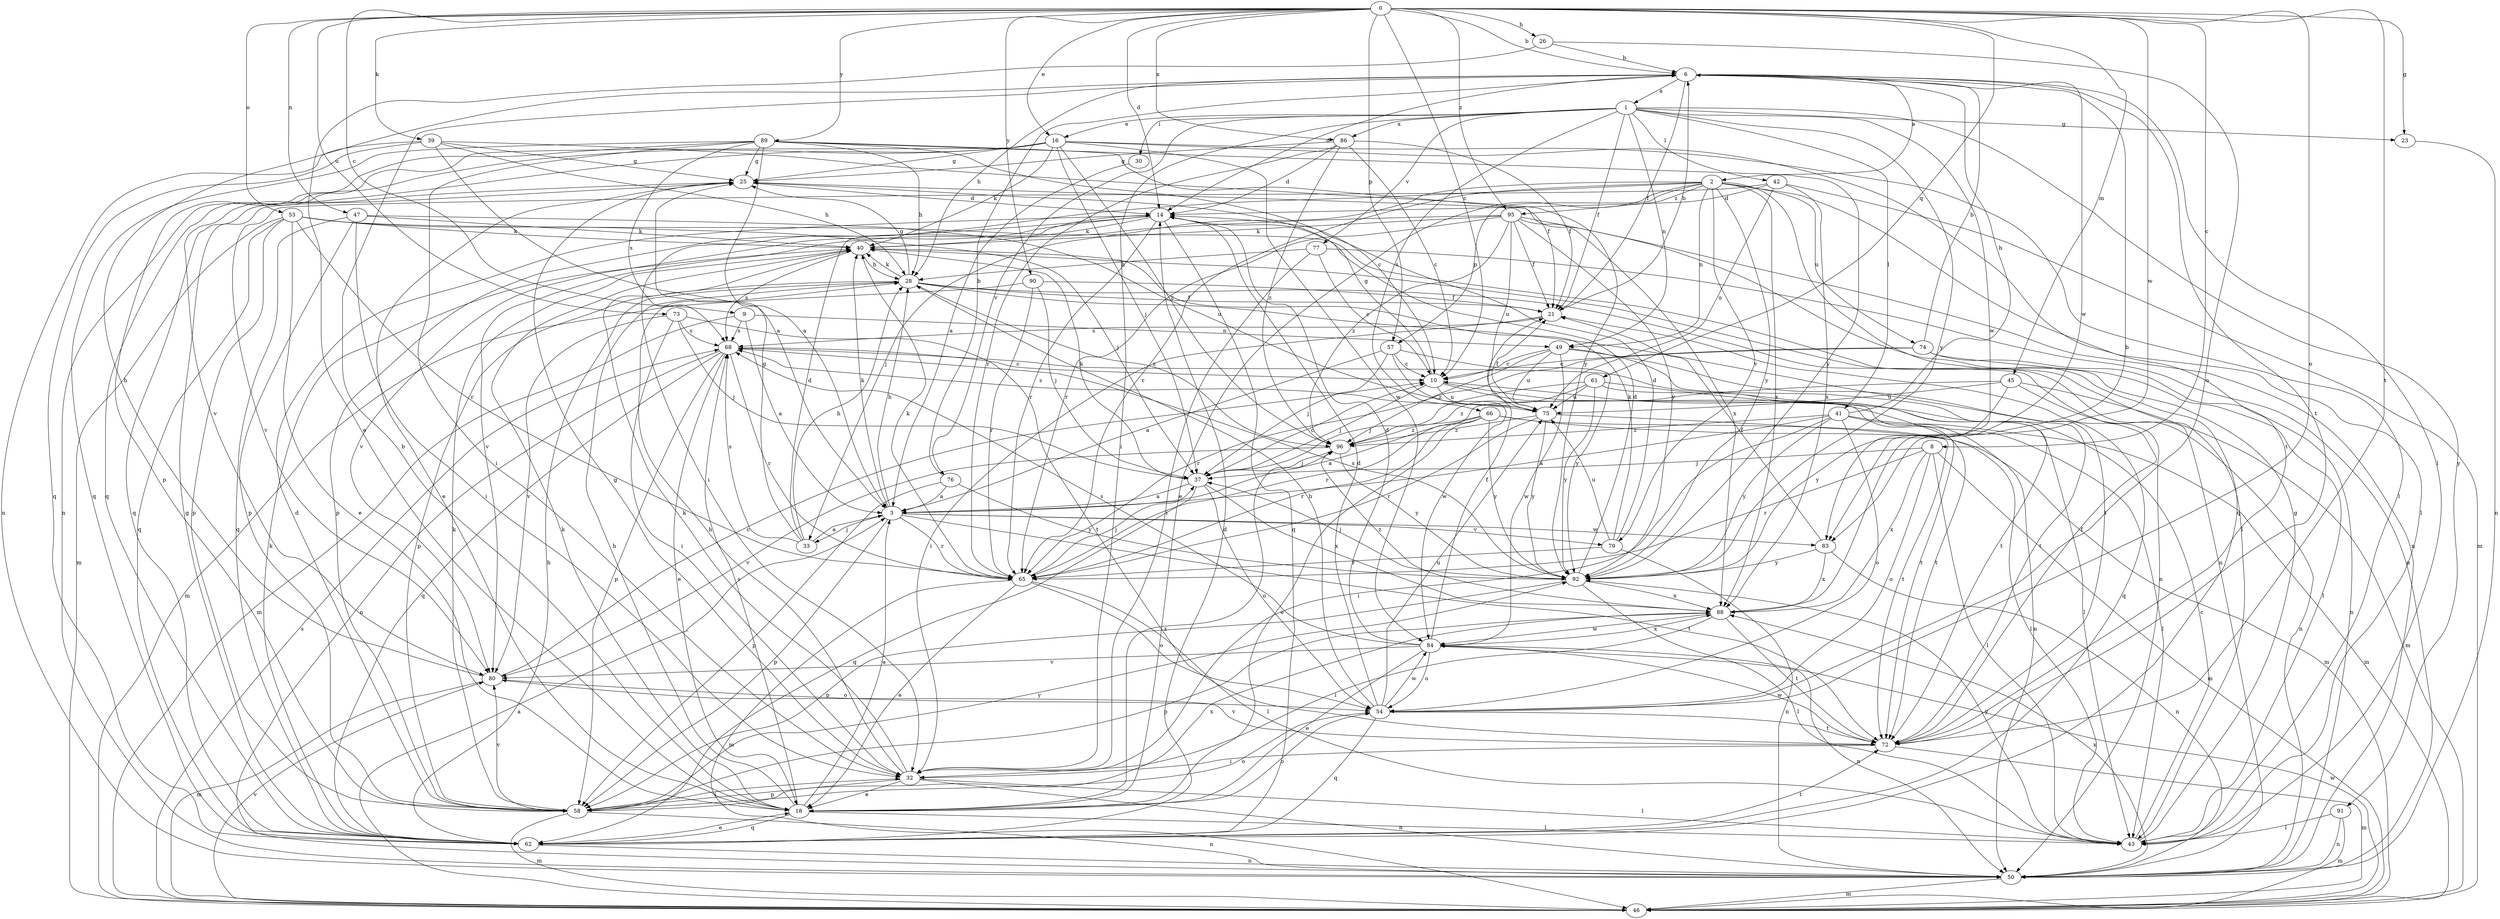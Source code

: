 strict digraph  {
0;
1;
2;
3;
6;
8;
9;
10;
14;
16;
18;
21;
23;
25;
26;
28;
30;
32;
33;
37;
39;
40;
41;
42;
43;
45;
46;
47;
49;
50;
53;
54;
57;
58;
61;
62;
65;
66;
68;
72;
73;
74;
75;
76;
77;
79;
80;
83;
84;
86;
88;
89;
90;
91;
92;
95;
96;
0 -> 6  [label=b];
0 -> 8  [label=c];
0 -> 9  [label=c];
0 -> 10  [label=c];
0 -> 14  [label=d];
0 -> 16  [label=e];
0 -> 23  [label=g];
0 -> 26  [label=h];
0 -> 39  [label=k];
0 -> 45  [label=m];
0 -> 47  [label=n];
0 -> 53  [label=o];
0 -> 54  [label=o];
0 -> 57  [label=p];
0 -> 61  [label=q];
0 -> 72  [label=t];
0 -> 73  [label=u];
0 -> 83  [label=w];
0 -> 86  [label=x];
0 -> 89  [label=y];
0 -> 90  [label=y];
0 -> 95  [label=z];
1 -> 16  [label=e];
1 -> 21  [label=f];
1 -> 23  [label=g];
1 -> 30  [label=i];
1 -> 32  [label=i];
1 -> 41  [label=l];
1 -> 42  [label=l];
1 -> 49  [label=n];
1 -> 66  [label=s];
1 -> 76  [label=v];
1 -> 77  [label=v];
1 -> 83  [label=w];
1 -> 86  [label=x];
1 -> 91  [label=y];
1 -> 92  [label=y];
2 -> 18  [label=e];
2 -> 32  [label=i];
2 -> 33  [label=j];
2 -> 43  [label=l];
2 -> 49  [label=n];
2 -> 57  [label=p];
2 -> 62  [label=q];
2 -> 65  [label=r];
2 -> 74  [label=u];
2 -> 79  [label=v];
2 -> 88  [label=x];
2 -> 92  [label=y];
2 -> 95  [label=z];
3 -> 28  [label=h];
3 -> 33  [label=j];
3 -> 40  [label=k];
3 -> 58  [label=p];
3 -> 65  [label=r];
3 -> 72  [label=t];
3 -> 79  [label=v];
3 -> 83  [label=w];
6 -> 1  [label=a];
6 -> 2  [label=a];
6 -> 14  [label=d];
6 -> 21  [label=f];
6 -> 28  [label=h];
6 -> 43  [label=l];
6 -> 72  [label=t];
6 -> 83  [label=w];
8 -> 37  [label=j];
8 -> 43  [label=l];
8 -> 46  [label=m];
8 -> 54  [label=o];
8 -> 65  [label=r];
8 -> 88  [label=x];
9 -> 3  [label=a];
9 -> 46  [label=m];
9 -> 49  [label=n];
9 -> 68  [label=s];
10 -> 25  [label=g];
10 -> 37  [label=j];
10 -> 50  [label=n];
10 -> 72  [label=t];
10 -> 75  [label=u];
14 -> 40  [label=k];
14 -> 58  [label=p];
14 -> 62  [label=q];
14 -> 65  [label=r];
14 -> 80  [label=v];
16 -> 25  [label=g];
16 -> 37  [label=j];
16 -> 40  [label=k];
16 -> 43  [label=l];
16 -> 50  [label=n];
16 -> 62  [label=q];
16 -> 72  [label=t];
16 -> 80  [label=v];
16 -> 84  [label=w];
16 -> 96  [label=z];
18 -> 3  [label=a];
18 -> 6  [label=b];
18 -> 28  [label=h];
18 -> 40  [label=k];
18 -> 43  [label=l];
18 -> 54  [label=o];
18 -> 62  [label=q];
18 -> 68  [label=s];
18 -> 96  [label=z];
21 -> 6  [label=b];
21 -> 32  [label=i];
21 -> 68  [label=s];
23 -> 50  [label=n];
25 -> 14  [label=d];
25 -> 18  [label=e];
25 -> 62  [label=q];
26 -> 6  [label=b];
26 -> 18  [label=e];
26 -> 54  [label=o];
28 -> 21  [label=f];
28 -> 25  [label=g];
28 -> 40  [label=k];
28 -> 50  [label=n];
28 -> 58  [label=p];
28 -> 72  [label=t];
28 -> 96  [label=z];
30 -> 3  [label=a];
32 -> 18  [label=e];
32 -> 25  [label=g];
32 -> 28  [label=h];
32 -> 40  [label=k];
32 -> 43  [label=l];
32 -> 50  [label=n];
32 -> 58  [label=p];
33 -> 3  [label=a];
33 -> 14  [label=d];
33 -> 25  [label=g];
33 -> 28  [label=h];
33 -> 68  [label=s];
37 -> 3  [label=a];
37 -> 10  [label=c];
37 -> 40  [label=k];
37 -> 54  [label=o];
37 -> 62  [label=q];
37 -> 88  [label=x];
39 -> 3  [label=a];
39 -> 25  [label=g];
39 -> 28  [label=h];
39 -> 50  [label=n];
39 -> 62  [label=q];
39 -> 92  [label=y];
40 -> 28  [label=h];
40 -> 50  [label=n];
40 -> 68  [label=s];
41 -> 3  [label=a];
41 -> 6  [label=b];
41 -> 32  [label=i];
41 -> 43  [label=l];
41 -> 46  [label=m];
41 -> 54  [label=o];
41 -> 92  [label=y];
41 -> 96  [label=z];
42 -> 14  [label=d];
42 -> 46  [label=m];
42 -> 75  [label=u];
42 -> 80  [label=v];
42 -> 88  [label=x];
43 -> 10  [label=c];
43 -> 25  [label=g];
43 -> 92  [label=y];
45 -> 46  [label=m];
45 -> 50  [label=n];
45 -> 65  [label=r];
45 -> 75  [label=u];
45 -> 92  [label=y];
46 -> 3  [label=a];
46 -> 68  [label=s];
46 -> 80  [label=v];
46 -> 84  [label=w];
47 -> 32  [label=i];
47 -> 40  [label=k];
47 -> 58  [label=p];
47 -> 62  [label=q];
47 -> 75  [label=u];
49 -> 10  [label=c];
49 -> 62  [label=q];
49 -> 72  [label=t];
49 -> 75  [label=u];
49 -> 84  [label=w];
49 -> 96  [label=z];
50 -> 46  [label=m];
50 -> 88  [label=x];
53 -> 18  [label=e];
53 -> 37  [label=j];
53 -> 40  [label=k];
53 -> 43  [label=l];
53 -> 46  [label=m];
53 -> 58  [label=p];
53 -> 62  [label=q];
53 -> 65  [label=r];
54 -> 14  [label=d];
54 -> 28  [label=h];
54 -> 62  [label=q];
54 -> 72  [label=t];
54 -> 75  [label=u];
54 -> 84  [label=w];
57 -> 3  [label=a];
57 -> 10  [label=c];
57 -> 37  [label=j];
57 -> 84  [label=w];
57 -> 92  [label=y];
58 -> 14  [label=d];
58 -> 32  [label=i];
58 -> 40  [label=k];
58 -> 46  [label=m];
58 -> 50  [label=n];
58 -> 54  [label=o];
58 -> 80  [label=v];
58 -> 88  [label=x];
58 -> 92  [label=y];
61 -> 37  [label=j];
61 -> 43  [label=l];
61 -> 72  [label=t];
61 -> 75  [label=u];
61 -> 92  [label=y];
61 -> 96  [label=z];
62 -> 14  [label=d];
62 -> 18  [label=e];
62 -> 25  [label=g];
62 -> 28  [label=h];
62 -> 40  [label=k];
62 -> 50  [label=n];
62 -> 72  [label=t];
65 -> 18  [label=e];
65 -> 37  [label=j];
65 -> 40  [label=k];
65 -> 43  [label=l];
65 -> 46  [label=m];
65 -> 54  [label=o];
66 -> 3  [label=a];
66 -> 18  [label=e];
66 -> 46  [label=m];
66 -> 65  [label=r];
66 -> 72  [label=t];
66 -> 92  [label=y];
66 -> 96  [label=z];
68 -> 10  [label=c];
68 -> 18  [label=e];
68 -> 50  [label=n];
68 -> 58  [label=p];
68 -> 62  [label=q];
68 -> 65  [label=r];
68 -> 72  [label=t];
72 -> 21  [label=f];
72 -> 32  [label=i];
72 -> 46  [label=m];
72 -> 80  [label=v];
72 -> 84  [label=w];
73 -> 32  [label=i];
73 -> 37  [label=j];
73 -> 68  [label=s];
73 -> 72  [label=t];
73 -> 80  [label=v];
74 -> 6  [label=b];
74 -> 10  [label=c];
74 -> 43  [label=l];
74 -> 50  [label=n];
74 -> 65  [label=r];
75 -> 21  [label=f];
75 -> 43  [label=l];
75 -> 65  [label=r];
75 -> 68  [label=s];
75 -> 92  [label=y];
75 -> 96  [label=z];
76 -> 3  [label=a];
76 -> 6  [label=b];
76 -> 58  [label=p];
76 -> 92  [label=y];
77 -> 10  [label=c];
77 -> 28  [label=h];
77 -> 32  [label=i];
77 -> 50  [label=n];
79 -> 14  [label=d];
79 -> 40  [label=k];
79 -> 50  [label=n];
79 -> 65  [label=r];
79 -> 75  [label=u];
80 -> 6  [label=b];
80 -> 10  [label=c];
80 -> 46  [label=m];
80 -> 54  [label=o];
83 -> 21  [label=f];
83 -> 50  [label=n];
83 -> 88  [label=x];
83 -> 92  [label=y];
84 -> 14  [label=d];
84 -> 18  [label=e];
84 -> 21  [label=f];
84 -> 50  [label=n];
84 -> 54  [label=o];
84 -> 68  [label=s];
84 -> 80  [label=v];
84 -> 88  [label=x];
86 -> 10  [label=c];
86 -> 14  [label=d];
86 -> 21  [label=f];
86 -> 25  [label=g];
86 -> 65  [label=r];
86 -> 96  [label=z];
88 -> 6  [label=b];
88 -> 32  [label=i];
88 -> 58  [label=p];
88 -> 72  [label=t];
88 -> 84  [label=w];
88 -> 96  [label=z];
89 -> 3  [label=a];
89 -> 10  [label=c];
89 -> 21  [label=f];
89 -> 25  [label=g];
89 -> 28  [label=h];
89 -> 32  [label=i];
89 -> 58  [label=p];
89 -> 62  [label=q];
89 -> 68  [label=s];
89 -> 92  [label=y];
90 -> 21  [label=f];
90 -> 37  [label=j];
90 -> 46  [label=m];
90 -> 65  [label=r];
91 -> 43  [label=l];
91 -> 46  [label=m];
91 -> 50  [label=n];
92 -> 14  [label=d];
92 -> 37  [label=j];
92 -> 43  [label=l];
92 -> 58  [label=p];
92 -> 68  [label=s];
92 -> 88  [label=x];
95 -> 21  [label=f];
95 -> 40  [label=k];
95 -> 50  [label=n];
95 -> 65  [label=r];
95 -> 75  [label=u];
95 -> 80  [label=v];
95 -> 88  [label=x];
95 -> 92  [label=y];
95 -> 96  [label=z];
96 -> 37  [label=j];
96 -> 80  [label=v];
96 -> 92  [label=y];
}
